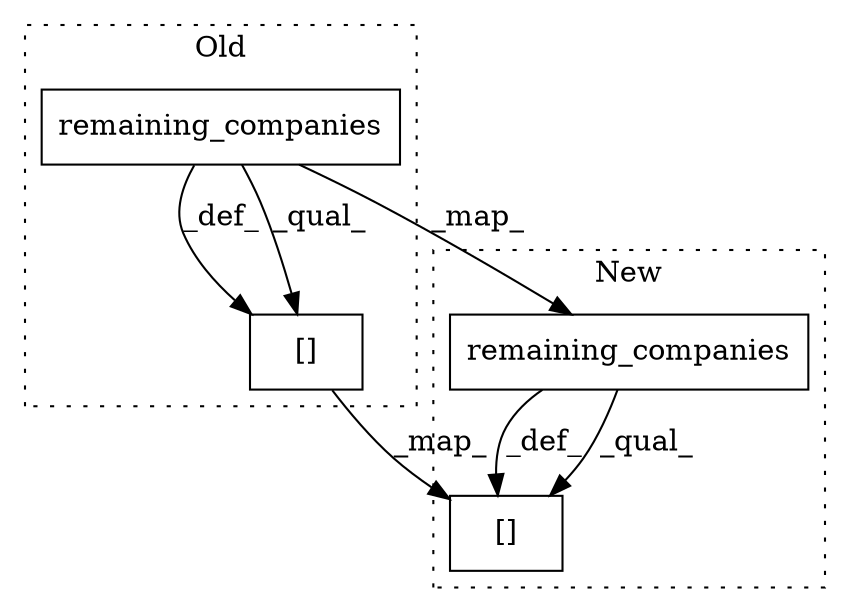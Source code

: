 digraph G {
subgraph cluster0 {
1 [label="remaining_companies" a="32" s="2647,2709" l="20,1" shape="box"];
3 [label="[]" a="2" s="3379,3402" l="11,1" shape="box"];
label = "Old";
style="dotted";
}
subgraph cluster1 {
2 [label="remaining_companies" a="32" s="2888,2950" l="20,1" shape="box"];
4 [label="[]" a="2" s="3668,3691" l="11,1" shape="box"];
label = "New";
style="dotted";
}
1 -> 3 [label="_def_"];
1 -> 3 [label="_qual_"];
1 -> 2 [label="_map_"];
2 -> 4 [label="_def_"];
2 -> 4 [label="_qual_"];
3 -> 4 [label="_map_"];
}